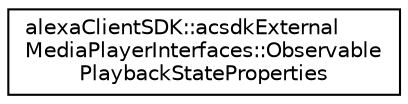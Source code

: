 digraph "Graphical Class Hierarchy"
{
  edge [fontname="Helvetica",fontsize="10",labelfontname="Helvetica",labelfontsize="10"];
  node [fontname="Helvetica",fontsize="10",shape=record];
  rankdir="LR";
  Node0 [label="alexaClientSDK::acsdkExternal\lMediaPlayerInterfaces::Observable\lPlaybackStateProperties",height=0.2,width=0.4,color="black", fillcolor="white", style="filled",URL="$structalexa_client_s_d_k_1_1acsdk_external_media_player_interfaces_1_1_observable_playback_state_properties.html"];
}
